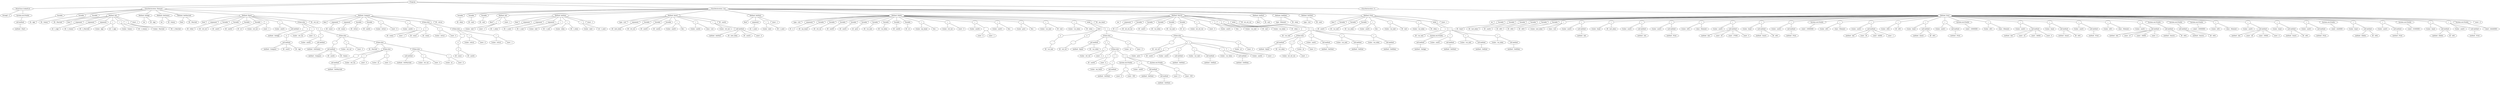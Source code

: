 strict graph {
0 [label="Program"];
0 -- 2
2 [label="MainClass:LinkedList"];
2 -- 3
3 [label="String[] : a"];
2 -- 4
4 [label="System.out.Println"];
4 -- 5
5 [label="call method"];
5 -- 6
6 [label="new"];
6 [label="class : LL"];
6 [label="method : Start"];
0 -- 7
7 [label="ClassDeclaration: Element"];
7 -- 8
8 [label="Variable"];
8 -- 9
9 [label="Int"];
9 [label="ID : Age"];
7 -- 10
10 [label="Variable"];
10 -- 11
11 [label="Int"];
11 [label="ID : Salary"];
7 -- 12
12 [label="Variable"];
12 -- 13
13 [label="Bool"];
13 [label="ID : Married"];
7 -- 14
14 [label="Method: Init"];
14 -- 15
15 [label="Bool"];
14 -- 16
16 [label="argument"];
16 -- 17
17 [label="Int"];
17 [label="ID : v_Age"];
14 -- 18
18 [label="argument"];
18 -- 19
19 [label="Int"];
19 [label="ID : v_Salary"];
14 -- 20
20 [label="argument"];
20 -- 21
21 [label="Bool"];
21 [label="ID : v_Married"];
14 -- 22
22 [label="="];
22 -- 23
23 [label="lvalue : Age"];
22 -- 24
24 [label="ID : v_Age"];
14 -- 25
25 [label="="];
25 -- 26
26 [label="lvalue : Salary"];
25 -- 27
27 [label="ID : v_Salary"];
14 -- 28
28 [label="="];
28 -- 29
29 [label="lvalue : Married"];
28 -- 30
30 [label="ID : v_Married"];
14 -- 31
31 [label="const : 1"];
7 -- 32
32 [label="Method: GetAge"];
32 -- 33
33 [label="Int"];
32 -- 34
34 [label="ID : Age"];
7 -- 35
35 [label="Method: GetSalary"];
35 -- 36
36 [label="Int"];
35 -- 37
37 [label="ID : Salary"];
7 -- 38
38 [label="Method: GetMarried"];
38 -- 39
39 [label="Bool"];
38 -- 40
40 [label="ID : Married"];
7 -- 41
41 [label="Method: Equal"];
41 -- 42
42 [label="Bool"];
41 -- 43
43 [label="argument"];
43 -- 44
44 [label="type : Element"];
44 [label="ID : other"];
41 -- 45
45 [label="Variable"];
45 -- 46
46 [label="Bool"];
46 [label="ID : ret_val"];
41 -- 47
47 [label="Variable"];
47 -- 48
48 [label="Int"];
48 [label="ID : aux01"];
41 -- 49
49 [label="Variable"];
49 -- 50
50 [label="Int"];
50 [label="ID : aux02"];
41 -- 51
51 [label="Variable"];
51 -- 52
52 [label="Int"];
52 [label="ID : nt"];
41 -- 53
53 [label="="];
53 -- 54
54 [label="lvalue : ret_val"];
53 -- 55
55 [label="const : 1"];
41 -- 56
56 [label="="];
56 -- 57
57 [label="lvalue : aux01"];
56 -- 58
58 [label="call method"];
58 -- 59
59 [label="ID : other"];
59 [label="method : GetAge"];
41 -- 60
60 [label="if-then-else"];
60 -- 61
61 [label="not"];
61 [label="-"];
61 -- 62
62 [label="()"];
62 -- 63
63 [label="call method"];
63 -- 64
64 [label="this : "];
64 [label="method : Compare"];
63 -- 65
65 [label="ID : aux01"];
63 -- 66
66 [label="ID : Age"];
60 -- 67
67 [label="="];
67 -- 68
68 [label="lvalue : ret_val"];
67 -- 69
69 [label="const : 0"];
60 -- 70
70 [label="{   }"];
70 -- 71
71 [label="="];
71 -- 72
72 [label="lvalue : aux02"];
71 -- 73
73 [label="call method"];
73 -- 74
74 [label="ID : other"];
74 [label="method : GetSalary"];
70 -- 75
75 [label="if-then-else"];
75 -- 76
76 [label="not"];
76 [label="-"];
76 -- 77
77 [label="call method"];
77 -- 78
78 [label="this : "];
78 [label="method : Compare"];
77 -- 79
79 [label="ID : aux02"];
77 -- 80
80 [label="ID : Salary"];
75 -- 81
81 [label="="];
81 -- 82
82 [label="lvalue : ret_val"];
81 -- 83
83 [label="const : 0"];
75 -- 84
84 [label="if-then-else"];
84 -- 85
85 [label="ID : Married"];
84 -- 86
86 [label="if-then-else"];
86 -- 87
87 [label="not"];
87 [label="-"];
87 -- 88
88 [label="call method"];
88 -- 89
89 [label="ID : other"];
89 [label="method : GetMarried"];
86 -- 90
90 [label="="];
90 -- 91
91 [label="lvalue : ret_val"];
90 -- 92
92 [label="const : 0"];
86 -- 93
93 [label="="];
93 -- 94
94 [label="lvalue : nt"];
93 -- 95
95 [label="const : 0"];
84 -- 96
96 [label="if-then-else"];
96 -- 97
97 [label="call method"];
97 -- 98
98 [label="ID : other"];
98 [label="method : GetMarried"];
96 -- 99
99 [label="="];
99 -- 100
100 [label="lvalue : ret_val"];
99 -- 101
101 [label="const : 0"];
96 -- 102
102 [label="="];
102 -- 103
103 [label="lvalue : nt"];
102 -- 104
104 [label="const : 0"];
41 -- 105
105 [label="ID : ret_val"];
7 -- 106
106 [label="Method: Compare"];
106 -- 107
107 [label="Bool"];
106 -- 108
108 [label="argument"];
108 -- 109
109 [label="Int"];
109 [label="ID : num1"];
106 -- 110
110 [label="argument"];
110 -- 111
111 [label="Int"];
111 [label="ID : num2"];
106 -- 112
112 [label="Variable"];
112 -- 113
113 [label="Bool"];
113 [label="ID : retval"];
106 -- 114
114 [label="Variable"];
114 -- 115
115 [label="Int"];
115 [label="ID : aux02"];
106 -- 116
116 [label="="];
116 -- 117
117 [label="lvalue : retval"];
116 -- 118
118 [label="const : 0"];
106 -- 119
119 [label="="];
119 -- 120
120 [label="lvalue : aux02"];
119 -- 121
121 [label="+"];
121 -- 122
122 [label="ID : num2"];
121 -- 123
123 [label="const : 1"];
106 -- 124
124 [label="if-then-else"];
124 -- 125
125 [label="<"];
125 -- 126
126 [label="ID : num1"];
125 -- 127
127 [label="ID : num2"];
124 -- 128
128 [label="="];
128 -- 129
129 [label="lvalue : retval"];
128 -- 130
130 [label="const : 0"];
124 -- 131
131 [label="if-then-else"];
131 -- 132
132 [label="not"];
132 [label="-"];
132 -- 133
133 [label="()"];
133 -- 134
134 [label="<"];
134 -- 135
135 [label="ID : num1"];
134 -- 136
136 [label="ID : aux02"];
131 -- 137
137 [label="="];
137 -- 138
138 [label="lvalue : retval"];
137 -- 139
139 [label="const : 0"];
131 -- 140
140 [label="="];
140 -- 141
141 [label="lvalue : retval"];
140 -- 142
142 [label="const : 1"];
106 -- 143
143 [label="ID : retval"];
0 -- 144
144 [label="ClassDeclaration: List"];
144 -- 145
145 [label="Variable"];
145 -- 146
146 [label="type : Element"];
146 [label="ID : elem"];
144 -- 147
147 [label="Variable"];
147 -- 148
148 [label="type : List"];
148 [label="ID : next"];
144 -- 149
149 [label="Variable"];
149 -- 150
150 [label="Bool"];
150 [label="ID : end"];
144 -- 151
151 [label="Method: Init"];
151 -- 152
152 [label="Bool"];
151 -- 153
153 [label="="];
153 -- 154
154 [label="lvalue : end"];
153 -- 155
155 [label="const : 1"];
151 -- 156
156 [label="const : 1"];
144 -- 157
157 [label="Method: InitNew"];
157 -- 158
158 [label="Bool"];
157 -- 159
159 [label="argument"];
159 -- 160
160 [label="type : Element"];
160 [label="ID : v_elem"];
157 -- 161
161 [label="argument"];
161 -- 162
162 [label="type : List"];
162 [label="ID : v_next"];
157 -- 163
163 [label="argument"];
163 -- 164
164 [label="Bool"];
164 [label="ID : v_end"];
157 -- 165
165 [label="="];
165 -- 166
166 [label="lvalue : end"];
165 -- 167
167 [label="ID : v_end"];
157 -- 168
168 [label="="];
168 -- 169
169 [label="lvalue : elem"];
168 -- 170
170 [label="ID : v_elem"];
157 -- 171
171 [label="="];
171 -- 172
172 [label="lvalue : next"];
171 -- 173
173 [label="ID : v_next"];
157 -- 174
174 [label="const : 1"];
144 -- 175
175 [label="Method: Insert"];
175 -- 176
176 [label="type : List"];
175 -- 177
177 [label="argument"];
177 -- 178
178 [label="type : Element"];
178 [label="ID : new_elem"];
175 -- 179
179 [label="Variable"];
179 -- 180
180 [label="Bool"];
180 [label="ID : ret_val"];
175 -- 181
181 [label="Variable"];
181 -- 182
182 [label="type : List"];
182 [label="ID : aux03"];
175 -- 183
183 [label="Variable"];
183 -- 184
184 [label="type : List"];
184 [label="ID : aux02"];
175 -- 185
185 [label="="];
185 -- 186
186 [label="lvalue : aux03"];
185 -- 187
187 [label="this : "];
175 -- 188
188 [label="="];
188 -- 189
189 [label="lvalue : aux02"];
188 -- 190
190 [label="new"];
190 [label="class : List"];
175 -- 191
191 [label="="];
191 -- 192
192 [label="lvalue : ret_val"];
191 -- 193
193 [label="call method"];
193 -- 194
194 [label="ID : aux02"];
194 [label="method : InitNew"];
193 -- 195
195 [label="ID : new_elem"];
193 -- 196
196 [label="ID : aux03"];
193 -- 197
197 [label="const : 0"];
175 -- 198
198 [label="ID : aux02"];
144 -- 199
199 [label="Method: SetNext"];
199 -- 200
200 [label="Bool"];
199 -- 201
201 [label="argument"];
201 -- 202
202 [label="type : List"];
202 [label="ID : v_next"];
199 -- 203
203 [label="="];
203 -- 204
204 [label="lvalue : next"];
203 -- 205
205 [label="ID : v_next"];
199 -- 206
206 [label="const : 1"];
144 -- 207
207 [label="Method: Delete"];
207 -- 208
208 [label="type : List"];
207 -- 209
209 [label="argument"];
209 -- 210
210 [label="type : Element"];
210 [label="ID : e"];
207 -- 211
211 [label="Variable"];
211 -- 212
212 [label="type : List"];
212 [label="ID : my_head"];
207 -- 213
213 [label="Variable"];
213 -- 214
214 [label="Bool"];
214 [label="ID : ret_val"];
207 -- 215
215 [label="Variable"];
215 -- 216
216 [label="Bool"];
216 [label="ID : aux05"];
207 -- 217
217 [label="Variable"];
217 -- 218
218 [label="type : List"];
218 [label="ID : aux01"];
207 -- 219
219 [label="Variable"];
219 -- 220
220 [label="type : List"];
220 [label="ID : prev"];
207 -- 221
221 [label="Variable"];
221 -- 222
222 [label="Bool"];
222 [label="ID : var_end"];
207 -- 223
223 [label="Variable"];
223 -- 224
224 [label="type : Element"];
224 [label="ID : var_elem"];
207 -- 225
225 [label="Variable"];
225 -- 226
226 [label="Int"];
226 [label="ID : aux04"];
207 -- 227
227 [label="Variable"];
227 -- 228
228 [label="Int"];
228 [label="ID : nt"];
207 -- 229
229 [label="="];
229 -- 230
230 [label="lvalue : my_head"];
229 -- 231
231 [label="this : "];
207 -- 232
232 [label="="];
232 -- 233
233 [label="lvalue : ret_val"];
232 -- 234
234 [label="const : 0"];
207 -- 235
235 [label="="];
235 -- 236
236 [label="lvalue : aux04"];
235 -- 237
237 [label="-"];
237 -- 238
238 [label="const : 0"];
237 -- 239
239 [label="const : 1"];
207 -- 240
240 [label="="];
240 -- 241
241 [label="lvalue : aux01"];
240 -- 242
242 [label="this : "];
207 -- 243
243 [label="="];
243 -- 244
244 [label="lvalue : prev"];
243 -- 245
245 [label="this : "];
207 -- 246
246 [label="="];
246 -- 247
247 [label="lvalue : var_end"];
246 -- 248
248 [label="ID : end"];
207 -- 249
249 [label="="];
249 -- 250
250 [label="lvalue : var_elem"];
249 -- 251
251 [label="ID : elem"];
207 -- 252
252 [label="while"];
252 -- 253
253 [label="AND"];
253 -- 254
254 [label="()"];
254 -- 255
255 [label="not"];
255 [label="-"];
255 -- 256
256 [label="ID : var_end"];
253 -- 257
257 [label="()"];
257 -- 258
258 [label="not"];
258 [label="-"];
258 -- 259
259 [label="ID : ret_val"];
252 -- 260
260 [label="{   }"];
260 -- 261
261 [label="if-then-else"];
261 -- 262
262 [label="call method"];
262 -- 263
263 [label="ID : e"];
263 [label="method : Equal"];
262 -- 264
264 [label="ID : var_elem"];
261 -- 265
265 [label="{   }"];
265 -- 266
266 [label="="];
266 -- 267
267 [label="lvalue : ret_val"];
266 -- 268
268 [label="const : 1"];
265 -- 269
269 [label="if-then-else"];
269 -- 270
270 [label="<"];
270 -- 271
271 [label="ID : aux04"];
270 -- 272
272 [label="const : 0"];
269 -- 273
273 [label="{   }"];
273 -- 274
274 [label="="];
274 -- 275
275 [label="lvalue : my_head"];
274 -- 276
276 [label="call method"];
276 -- 277
277 [label="ID : aux01"];
277 [label="method : GetNext"];
269 -- 278
278 [label="{   }"];
278 -- 279
279 [label="System.out.Println"];
279 -- 280
280 [label="-"];
280 -- 281
281 [label="const : 0"];
280 -- 282
282 [label="const : 555"];
278 -- 283
283 [label="="];
283 -- 284
284 [label="lvalue : aux05"];
283 -- 285
285 [label="call method"];
285 -- 286
286 [label="ID : prev"];
286 [label="method : SetNext"];
285 -- 287
287 [label="call method"];
287 -- 288
288 [label="ID : aux01"];
288 [label="method : GetNext"];
278 -- 289
289 [label="System.out.Println"];
289 -- 290
290 [label="-"];
290 -- 291
291 [label="const : 0"];
290 -- 292
292 [label="const : 555"];
261 -- 293
293 [label="="];
293 -- 294
294 [label="lvalue : nt"];
293 -- 295
295 [label="const : 0"];
260 -- 296
296 [label="if-then-else"];
296 -- 297
297 [label="not"];
297 [label="-"];
297 -- 298
298 [label="ID : ret_val"];
296 -- 299
299 [label="{   }"];
299 -- 300
300 [label="="];
300 -- 301
301 [label="lvalue : prev"];
300 -- 302
302 [label="ID : aux01"];
299 -- 303
303 [label="="];
303 -- 304
304 [label="lvalue : aux01"];
303 -- 305
305 [label="call method"];
305 -- 306
306 [label="ID : aux01"];
306 [label="method : GetNext"];
299 -- 307
307 [label="="];
307 -- 308
308 [label="lvalue : var_end"];
307 -- 309
309 [label="call method"];
309 -- 310
310 [label="ID : aux01"];
310 [label="method : GetEnd"];
299 -- 311
311 [label="="];
311 -- 312
312 [label="lvalue : var_elem"];
311 -- 313
313 [label="call method"];
313 -- 314
314 [label="ID : aux01"];
314 [label="method : GetElem"];
299 -- 315
315 [label="="];
315 -- 316
316 [label="lvalue : aux04"];
315 -- 317
317 [label="const : 1"];
296 -- 318
318 [label="="];
318 -- 319
319 [label="lvalue : nt"];
318 -- 320
320 [label="const : 0"];
207 -- 321
321 [label="ID : my_head"];
144 -- 322
322 [label="Method: Search"];
322 -- 323
323 [label="Int"];
322 -- 324
324 [label="argument"];
324 -- 325
325 [label="type : Element"];
325 [label="ID : e"];
322 -- 326
326 [label="Variable"];
326 -- 327
327 [label="Int"];
327 [label="ID : int_ret_val"];
322 -- 328
328 [label="Variable"];
328 -- 329
329 [label="type : List"];
329 [label="ID : aux01"];
322 -- 330
330 [label="Variable"];
330 -- 331
331 [label="type : Element"];
331 [label="ID : var_elem"];
322 -- 332
332 [label="Variable"];
332 -- 333
333 [label="Bool"];
333 [label="ID : var_end"];
322 -- 334
334 [label="Variable"];
334 -- 335
335 [label="Int"];
335 [label="ID : nt"];
322 -- 336
336 [label="="];
336 -- 337
337 [label="lvalue : int_ret_val"];
336 -- 338
338 [label="const : 0"];
322 -- 339
339 [label="="];
339 -- 340
340 [label="lvalue : aux01"];
339 -- 341
341 [label="this : "];
322 -- 342
342 [label="="];
342 -- 343
343 [label="lvalue : var_end"];
342 -- 344
344 [label="ID : end"];
322 -- 345
345 [label="="];
345 -- 346
346 [label="lvalue : var_elem"];
345 -- 347
347 [label="ID : elem"];
322 -- 348
348 [label="while"];
348 -- 349
349 [label="not"];
349 [label="-"];
349 -- 350
350 [label="ID : var_end"];
348 -- 351
351 [label="{   }"];
351 -- 352
352 [label="if-then-else"];
352 -- 353
353 [label="call method"];
353 -- 354
354 [label="ID : e"];
354 [label="method : Equal"];
353 -- 355
355 [label="ID : var_elem"];
352 -- 356
356 [label="{   }"];
356 -- 357
357 [label="="];
357 -- 358
358 [label="lvalue : int_ret_val"];
357 -- 359
359 [label="const : 1"];
352 -- 360
360 [label="="];
360 -- 361
361 [label="lvalue : nt"];
360 -- 362
362 [label="const : 0"];
351 -- 363
363 [label="="];
363 -- 364
364 [label="lvalue : aux01"];
363 -- 365
365 [label="call method"];
365 -- 366
366 [label="ID : aux01"];
366 [label="method : GetNext"];
351 -- 367
367 [label="="];
367 -- 368
368 [label="lvalue : var_end"];
367 -- 369
369 [label="call method"];
369 -- 370
370 [label="ID : aux01"];
370 [label="method : GetEnd"];
351 -- 371
371 [label="="];
371 -- 372
372 [label="lvalue : var_elem"];
371 -- 373
373 [label="call method"];
373 -- 374
374 [label="ID : aux01"];
374 [label="method : GetElem"];
322 -- 375
375 [label="ID : int_ret_val"];
144 -- 376
376 [label="Method: GetEnd"];
376 -- 377
377 [label="Bool"];
376 -- 378
378 [label="ID : end"];
144 -- 379
379 [label="Method: GetElem"];
379 -- 380
380 [label="type : Element"];
379 -- 381
381 [label="ID : elem"];
144 -- 382
382 [label="Method: GetNext"];
382 -- 383
383 [label="type : List"];
382 -- 384
384 [label="ID : next"];
144 -- 385
385 [label="Method: Print"];
385 -- 386
386 [label="Bool"];
385 -- 387
387 [label="Variable"];
387 -- 388
388 [label="type : List"];
388 [label="ID : aux01"];
385 -- 389
389 [label="Variable"];
389 -- 390
390 [label="Bool"];
390 [label="ID : var_end"];
385 -- 391
391 [label="Variable"];
391 -- 392
392 [label="type : Element"];
392 [label="ID : var_elem"];
385 -- 393
393 [label="="];
393 -- 394
394 [label="lvalue : aux01"];
393 -- 395
395 [label="this : "];
385 -- 396
396 [label="="];
396 -- 397
397 [label="lvalue : var_end"];
396 -- 398
398 [label="ID : end"];
385 -- 399
399 [label="="];
399 -- 400
400 [label="lvalue : var_elem"];
399 -- 401
401 [label="ID : elem"];
385 -- 402
402 [label="while"];
402 -- 403
403 [label="not"];
403 [label="-"];
403 -- 404
404 [label="ID : var_end"];
402 -- 405
405 [label="{   }"];
405 -- 406
406 [label="System.out.Println"];
406 -- 407
407 [label="call method"];
407 -- 408
408 [label="ID : var_elem"];
408 [label="method : GetAge"];
405 -- 409
409 [label="="];
409 -- 410
410 [label="lvalue : aux01"];
409 -- 411
411 [label="call method"];
411 -- 412
412 [label="ID : aux01"];
412 [label="method : GetNext"];
405 -- 413
413 [label="="];
413 -- 414
414 [label="lvalue : var_end"];
413 -- 415
415 [label="call method"];
415 -- 416
416 [label="ID : aux01"];
416 [label="method : GetEnd"];
405 -- 417
417 [label="="];
417 -- 418
418 [label="lvalue : var_elem"];
417 -- 419
419 [label="call method"];
419 -- 420
420 [label="ID : aux01"];
420 [label="method : GetElem"];
385 -- 421
421 [label="const : 1"];
0 -- 422
422 [label="ClassDeclaration: LL"];
422 -- 423
423 [label="Method: Start"];
423 -- 424
424 [label="Int"];
423 -- 425
425 [label="Variable"];
425 -- 426
426 [label="type : List"];
426 [label="ID : head"];
423 -- 427
427 [label="Variable"];
427 -- 428
428 [label="type : List"];
428 [label="ID : last_elem"];
423 -- 429
429 [label="Variable"];
429 -- 430
430 [label="Bool"];
430 [label="ID : aux01"];
423 -- 431
431 [label="Variable"];
431 -- 432
432 [label="type : Element"];
432 [label="ID : el01"];
423 -- 433
433 [label="Variable"];
433 -- 434
434 [label="type : Element"];
434 [label="ID : el02"];
423 -- 435
435 [label="Variable"];
435 -- 436
436 [label="type : Element"];
436 [label="ID : el03"];
423 -- 437
437 [label="="];
437 -- 438
438 [label="lvalue : last_elem"];
437 -- 439
439 [label="new"];
439 [label="class : List"];
423 -- 440
440 [label="="];
440 -- 441
441 [label="lvalue : aux01"];
440 -- 442
442 [label="call method"];
442 -- 443
443 [label="ID : last_elem"];
443 [label="method : Init"];
423 -- 444
444 [label="="];
444 -- 445
445 [label="lvalue : head"];
444 -- 446
446 [label="ID : last_elem"];
423 -- 447
447 [label="="];
447 -- 448
448 [label="lvalue : aux01"];
447 -- 449
449 [label="call method"];
449 -- 450
450 [label="ID : head"];
450 [label="method : Init"];
423 -- 451
451 [label="="];
451 -- 452
452 [label="lvalue : aux01"];
451 -- 453
453 [label="call method"];
453 -- 454
454 [label="ID : head"];
454 [label="method : Print"];
423 -- 455
455 [label="="];
455 -- 456
456 [label="lvalue : el01"];
455 -- 457
457 [label="new"];
457 [label="class : Element"];
423 -- 458
458 [label="="];
458 -- 459
459 [label="lvalue : aux01"];
458 -- 460
460 [label="call method"];
460 -- 461
461 [label="ID : el01"];
461 [label="method : Init"];
460 -- 462
462 [label="const : 25"];
460 -- 463
463 [label="const : 37000"];
460 -- 464
464 [label="const : 0"];
423 -- 465
465 [label="="];
465 -- 466
466 [label="lvalue : head"];
465 -- 467
467 [label="call method"];
467 -- 468
468 [label="ID : head"];
468 [label="method : Insert"];
467 -- 469
469 [label="ID : el01"];
423 -- 470
470 [label="="];
470 -- 471
471 [label="lvalue : aux01"];
470 -- 472
472 [label="call method"];
472 -- 473
473 [label="ID : head"];
473 [label="method : Print"];
423 -- 474
474 [label="System.out.Println"];
474 -- 475
475 [label="const : 10000000"];
423 -- 476
476 [label="="];
476 -- 477
477 [label="lvalue : el01"];
476 -- 478
478 [label="new"];
478 [label="class : Element"];
423 -- 479
479 [label="="];
479 -- 480
480 [label="lvalue : aux01"];
479 -- 481
481 [label="call method"];
481 -- 482
482 [label="ID : el01"];
482 [label="method : Init"];
481 -- 483
483 [label="const : 39"];
481 -- 484
484 [label="const : 42000"];
481 -- 485
485 [label="const : 1"];
423 -- 486
486 [label="="];
486 -- 487
487 [label="lvalue : el02"];
486 -- 488
488 [label="ID : el01"];
423 -- 489
489 [label="="];
489 -- 490
490 [label="lvalue : head"];
489 -- 491
491 [label="call method"];
491 -- 492
492 [label="ID : head"];
492 [label="method : Insert"];
491 -- 493
493 [label="ID : el01"];
423 -- 494
494 [label="="];
494 -- 495
495 [label="lvalue : aux01"];
494 -- 496
496 [label="call method"];
496 -- 497
497 [label="ID : head"];
497 [label="method : Print"];
423 -- 498
498 [label="System.out.Println"];
498 -- 499
499 [label="const : 10000000"];
423 -- 500
500 [label="="];
500 -- 501
501 [label="lvalue : el01"];
500 -- 502
502 [label="new"];
502 [label="class : Element"];
423 -- 503
503 [label="="];
503 -- 504
504 [label="lvalue : aux01"];
503 -- 505
505 [label="call method"];
505 -- 506
506 [label="ID : el01"];
506 [label="method : Init"];
505 -- 507
507 [label="const : 22"];
505 -- 508
508 [label="const : 34000"];
505 -- 509
509 [label="const : 0"];
423 -- 510
510 [label="="];
510 -- 511
511 [label="lvalue : head"];
510 -- 512
512 [label="call method"];
512 -- 513
513 [label="ID : head"];
513 [label="method : Insert"];
512 -- 514
514 [label="ID : el01"];
423 -- 515
515 [label="="];
515 -- 516
516 [label="lvalue : aux01"];
515 -- 517
517 [label="call method"];
517 -- 518
518 [label="ID : head"];
518 [label="method : Print"];
423 -- 519
519 [label="="];
519 -- 520
520 [label="lvalue : el03"];
519 -- 521
521 [label="new"];
521 [label="class : Element"];
423 -- 522
522 [label="="];
522 -- 523
523 [label="lvalue : aux01"];
522 -- 524
524 [label="call method"];
524 -- 525
525 [label="ID : el03"];
525 [label="method : Init"];
524 -- 526
526 [label="const : 27"];
524 -- 527
527 [label="const : 34000"];
524 -- 528
528 [label="const : 0"];
423 -- 529
529 [label="System.out.Println"];
529 -- 530
530 [label="call method"];
530 -- 531
531 [label="ID : head"];
531 [label="method : Search"];
530 -- 532
532 [label="ID : el02"];
423 -- 533
533 [label="System.out.Println"];
533 -- 534
534 [label="call method"];
534 -- 535
535 [label="ID : head"];
535 [label="method : Search"];
534 -- 536
536 [label="ID : el03"];
423 -- 537
537 [label="System.out.Println"];
537 -- 538
538 [label="const : 10000000"];
423 -- 539
539 [label="="];
539 -- 540
540 [label="lvalue : el01"];
539 -- 541
541 [label="new"];
541 [label="class : Element"];
423 -- 542
542 [label="="];
542 -- 543
543 [label="lvalue : aux01"];
542 -- 544
544 [label="call method"];
544 -- 545
545 [label="ID : el01"];
545 [label="method : Init"];
544 -- 546
546 [label="const : 28"];
544 -- 547
547 [label="const : 35000"];
544 -- 548
548 [label="const : 0"];
423 -- 549
549 [label="="];
549 -- 550
550 [label="lvalue : head"];
549 -- 551
551 [label="call method"];
551 -- 552
552 [label="ID : head"];
552 [label="method : Insert"];
551 -- 553
553 [label="ID : el01"];
423 -- 554
554 [label="="];
554 -- 555
555 [label="lvalue : aux01"];
554 -- 556
556 [label="call method"];
556 -- 557
557 [label="ID : head"];
557 [label="method : Print"];
423 -- 558
558 [label="System.out.Println"];
558 -- 559
559 [label="const : 2220000"];
423 -- 560
560 [label="="];
560 -- 561
561 [label="lvalue : head"];
560 -- 562
562 [label="call method"];
562 -- 563
563 [label="ID : head"];
563 [label="method : Delete"];
562 -- 564
564 [label="ID : el02"];
423 -- 565
565 [label="="];
565 -- 566
566 [label="lvalue : aux01"];
565 -- 567
567 [label="call method"];
567 -- 568
568 [label="ID : head"];
568 [label="method : Print"];
423 -- 569
569 [label="System.out.Println"];
569 -- 570
570 [label="const : 33300000"];
423 -- 571
571 [label="="];
571 -- 572
572 [label="lvalue : head"];
571 -- 573
573 [label="call method"];
573 -- 574
574 [label="ID : head"];
574 [label="method : Delete"];
573 -- 575
575 [label="ID : el01"];
423 -- 576
576 [label="="];
576 -- 577
577 [label="lvalue : aux01"];
576 -- 578
578 [label="call method"];
578 -- 579
579 [label="ID : head"];
579 [label="method : Print"];
423 -- 580
580 [label="System.out.Println"];
580 -- 581
581 [label="const : 44440000"];
423 -- 582
582 [label="const : 0"];
}

